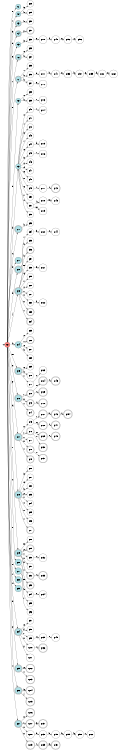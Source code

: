 digraph APTAALF {
__start0 [style = invis, shape = none, label = "", width = 0, height = 0];

rankdir=LR;
size="8,5";

s0 [style="filled", color="black", fillcolor="#ff817b" shape="circle", label="q0"];
s1 [style="filled", color="black", fillcolor="powderblue" shape="circle", label="q1"];
s2 [style="filled", color="black", fillcolor="powderblue" shape="circle", label="q2"];
s3 [style="rounded,filled", color="black", fillcolor="powderblue" shape="doublecircle", label="q3"];
s4 [style="rounded,filled", color="black", fillcolor="powderblue" shape="doublecircle", label="q4"];
s5 [style="filled", color="black", fillcolor="powderblue" shape="circle", label="q5"];
s6 [style="rounded,filled", color="black", fillcolor="powderblue" shape="doublecircle", label="q6"];
s7 [style="rounded,filled", color="black", fillcolor="powderblue" shape="doublecircle", label="q7"];
s8 [style="filled", color="black", fillcolor="powderblue" shape="circle", label="q8"];
s9 [style="filled", color="black", fillcolor="powderblue" shape="circle", label="q9"];
s10 [style="rounded,filled", color="black", fillcolor="powderblue" shape="doublecircle", label="q10"];
s11 [style="filled", color="black", fillcolor="powderblue" shape="circle", label="q11"];
s12 [style="rounded,filled", color="black", fillcolor="powderblue" shape="doublecircle", label="q12"];
s13 [style="rounded,filled", color="black", fillcolor="powderblue" shape="doublecircle", label="q13"];
s14 [style="filled", color="black", fillcolor="powderblue" shape="circle", label="q14"];
s15 [style="rounded,filled", color="black", fillcolor="powderblue" shape="doublecircle", label="q15"];
s16 [style="rounded,filled", color="black", fillcolor="powderblue" shape="doublecircle", label="q16"];
s17 [style="rounded,filled", color="black", fillcolor="powderblue" shape="doublecircle", label="q17"];
s18 [style="rounded,filled", color="black", fillcolor="powderblue" shape="doublecircle", label="q18"];
s19 [style="rounded,filled", color="black", fillcolor="powderblue" shape="doublecircle", label="q19"];
s20 [style="filled", color="black", fillcolor="powderblue" shape="circle", label="q20"];
s21 [style="filled", color="black", fillcolor="powderblue" shape="circle", label="q21"];
s22 [style="filled", color="black", fillcolor="powderblue" shape="circle", label="q22"];
s23 [style="filled", color="black", fillcolor="powderblue" shape="circle", label="q23"];
s24 [style="rounded,filled", color="black", fillcolor="powderblue" shape="doublecircle", label="q24"];
s25 [style="rounded,filled", color="black", fillcolor="powderblue" shape="doublecircle", label="q25"];
s26 [style="rounded,filled", color="black", fillcolor="powderblue" shape="doublecircle", label="q26"];
s27 [style="rounded,filled", color="black", fillcolor="powderblue" shape="doublecircle", label="q27"];
s28 [style="filled", color="black", fillcolor="white" shape="circle", label="q28"];
s29 [style="filled", color="black", fillcolor="white" shape="circle", label="q29"];
s30 [style="filled", color="black", fillcolor="white" shape="circle", label="q30"];
s31 [style="rounded,filled", color="black", fillcolor="white" shape="doublecircle", label="q31"];
s32 [style="filled", color="black", fillcolor="white" shape="circle", label="q32"];
s33 [style="filled", color="black", fillcolor="white" shape="circle", label="q33"];
s34 [style="filled", color="black", fillcolor="white" shape="circle", label="q34"];
s35 [style="filled", color="black", fillcolor="white" shape="circle", label="q35"];
s36 [style="filled", color="black", fillcolor="white" shape="circle", label="q36"];
s37 [style="filled", color="black", fillcolor="white" shape="circle", label="q37"];
s38 [style="filled", color="black", fillcolor="white" shape="circle", label="q38"];
s39 [style="filled", color="black", fillcolor="white" shape="circle", label="q39"];
s40 [style="filled", color="black", fillcolor="white" shape="circle", label="q40"];
s41 [style="filled", color="black", fillcolor="white" shape="circle", label="q41"];
s42 [style="filled", color="black", fillcolor="white" shape="circle", label="q42"];
s43 [style="filled", color="black", fillcolor="white" shape="circle", label="q43"];
s44 [style="filled", color="black", fillcolor="white" shape="circle", label="q44"];
s45 [style="filled", color="black", fillcolor="white" shape="circle", label="q45"];
s46 [style="filled", color="black", fillcolor="white" shape="circle", label="q46"];
s47 [style="filled", color="black", fillcolor="white" shape="circle", label="q47"];
s48 [style="filled", color="black", fillcolor="white" shape="circle", label="q48"];
s49 [style="filled", color="black", fillcolor="white" shape="circle", label="q49"];
s50 [style="filled", color="black", fillcolor="white" shape="circle", label="q50"];
s51 [style="filled", color="black", fillcolor="white" shape="circle", label="q51"];
s52 [style="filled", color="black", fillcolor="white" shape="circle", label="q52"];
s53 [style="filled", color="black", fillcolor="white" shape="circle", label="q53"];
s54 [style="filled", color="black", fillcolor="white" shape="circle", label="q54"];
s55 [style="filled", color="black", fillcolor="white" shape="circle", label="q55"];
s56 [style="rounded,filled", color="black", fillcolor="white" shape="doublecircle", label="q56"];
s57 [style="filled", color="black", fillcolor="white" shape="circle", label="q57"];
s58 [style="filled", color="black", fillcolor="white" shape="circle", label="q58"];
s59 [style="filled", color="black", fillcolor="white" shape="circle", label="q59"];
s60 [style="filled", color="black", fillcolor="white" shape="circle", label="q60"];
s61 [style="filled", color="black", fillcolor="white" shape="circle", label="q61"];
s62 [style="filled", color="black", fillcolor="white" shape="circle", label="q62"];
s63 [style="rounded,filled", color="black", fillcolor="white" shape="doublecircle", label="q63"];
s64 [style="rounded,filled", color="black", fillcolor="white" shape="doublecircle", label="q64"];
s65 [style="filled", color="black", fillcolor="white" shape="circle", label="q65"];
s66 [style="rounded,filled", color="black", fillcolor="white" shape="doublecircle", label="q66"];
s67 [style="filled", color="black", fillcolor="white" shape="circle", label="q67"];
s68 [style="filled", color="black", fillcolor="white" shape="circle", label="q68"];
s69 [style="filled", color="black", fillcolor="white" shape="circle", label="q69"];
s70 [style="filled", color="black", fillcolor="white" shape="circle", label="q70"];
s71 [style="filled", color="black", fillcolor="white" shape="circle", label="q71"];
s72 [style="rounded,filled", color="black", fillcolor="white" shape="doublecircle", label="q72"];
s73 [style="rounded,filled", color="black", fillcolor="white" shape="doublecircle", label="q73"];
s74 [style="rounded,filled", color="black", fillcolor="white" shape="doublecircle", label="q74"];
s75 [style="filled", color="black", fillcolor="white" shape="circle", label="q75"];
s76 [style="rounded,filled", color="black", fillcolor="white" shape="doublecircle", label="q76"];
s77 [style="filled", color="black", fillcolor="white" shape="circle", label="q77"];
s78 [style="rounded,filled", color="black", fillcolor="white" shape="doublecircle", label="q78"];
s79 [style="rounded,filled", color="black", fillcolor="white" shape="doublecircle", label="q79"];
s80 [style="filled", color="black", fillcolor="white" shape="circle", label="q80"];
s81 [style="filled", color="black", fillcolor="white" shape="circle", label="q81"];
s82 [style="filled", color="black", fillcolor="white" shape="circle", label="q82"];
s83 [style="filled", color="black", fillcolor="white" shape="circle", label="q83"];
s84 [style="filled", color="black", fillcolor="white" shape="circle", label="q84"];
s85 [style="filled", color="black", fillcolor="white" shape="circle", label="q85"];
s86 [style="filled", color="black", fillcolor="white" shape="circle", label="q86"];
s87 [style="rounded,filled", color="black", fillcolor="white" shape="doublecircle", label="q87"];
s88 [style="filled", color="black", fillcolor="white" shape="circle", label="q88"];
s89 [style="rounded,filled", color="black", fillcolor="white" shape="doublecircle", label="q89"];
s90 [style="filled", color="black", fillcolor="white" shape="circle", label="q90"];
s91 [style="filled", color="black", fillcolor="white" shape="circle", label="q91"];
s92 [style="rounded,filled", color="black", fillcolor="white" shape="doublecircle", label="q92"];
s93 [style="rounded,filled", color="black", fillcolor="white" shape="doublecircle", label="q93"];
s94 [style="filled", color="black", fillcolor="white" shape="circle", label="q94"];
s95 [style="filled", color="black", fillcolor="white" shape="circle", label="q95"];
s96 [style="filled", color="black", fillcolor="white" shape="circle", label="q96"];
s97 [style="filled", color="black", fillcolor="white" shape="circle", label="q97"];
s98 [style="filled", color="black", fillcolor="white" shape="circle", label="q98"];
s99 [style="filled", color="black", fillcolor="white" shape="circle", label="q99"];
s100 [style="filled", color="black", fillcolor="white" shape="circle", label="q100"];
s101 [style="filled", color="black", fillcolor="white" shape="circle", label="q101"];
s102 [style="rounded,filled", color="black", fillcolor="white" shape="doublecircle", label="q102"];
s103 [style="rounded,filled", color="black", fillcolor="white" shape="doublecircle", label="q103"];
s104 [style="rounded,filled", color="black", fillcolor="white" shape="doublecircle", label="q104"];
s105 [style="rounded,filled", color="black", fillcolor="white" shape="doublecircle", label="q105"];
s106 [style="rounded,filled", color="black", fillcolor="white" shape="doublecircle", label="q106"];
s107 [style="rounded,filled", color="black", fillcolor="white" shape="doublecircle", label="q107"];
s108 [style="filled", color="black", fillcolor="white" shape="circle", label="q108"];
s109 [style="rounded,filled", color="black", fillcolor="white" shape="doublecircle", label="q109"];
s110 [style="filled", color="black", fillcolor="white" shape="circle", label="q110"];
s111 [style="filled", color="black", fillcolor="white" shape="circle", label="q111"];
s112 [style="filled", color="black", fillcolor="white" shape="circle", label="q112"];
s113 [style="filled", color="black", fillcolor="white" shape="circle", label="q113"];
s114 [style="filled", color="black", fillcolor="white" shape="circle", label="q114"];
s115 [style="filled", color="black", fillcolor="white" shape="circle", label="q115"];
s116 [style="filled", color="black", fillcolor="white" shape="circle", label="q116"];
s117 [style="filled", color="black", fillcolor="white" shape="circle", label="q117"];
s118 [style="filled", color="black", fillcolor="white" shape="circle", label="q118"];
s119 [style="filled", color="black", fillcolor="white" shape="circle", label="q119"];
s120 [style="filled", color="black", fillcolor="white" shape="circle", label="q120"];
s121 [style="filled", color="black", fillcolor="white" shape="circle", label="q121"];
s122 [style="filled", color="black", fillcolor="white" shape="circle", label="q122"];
s123 [style="filled", color="black", fillcolor="white" shape="circle", label="q123"];
s124 [style="rounded,filled", color="black", fillcolor="white" shape="doublecircle", label="q124"];
s125 [style="rounded,filled", color="black", fillcolor="white" shape="doublecircle", label="q125"];
s126 [style="rounded,filled", color="black", fillcolor="white" shape="doublecircle", label="q126"];
s127 [style="rounded,filled", color="black", fillcolor="white" shape="doublecircle", label="q127"];
s128 [style="rounded,filled", color="black", fillcolor="white" shape="doublecircle", label="q128"];
s129 [style="rounded,filled", color="black", fillcolor="white" shape="doublecircle", label="q129"];
s130 [style="rounded,filled", color="black", fillcolor="white" shape="doublecircle", label="q130"];
s131 [style="rounded,filled", color="black", fillcolor="white" shape="doublecircle", label="q131"];
s132 [style="filled", color="black", fillcolor="white" shape="circle", label="q132"];
s133 [style="rounded,filled", color="black", fillcolor="white" shape="doublecircle", label="q133"];
s134 [style="filled", color="black", fillcolor="white" shape="circle", label="q134"];
s135 [style="filled", color="black", fillcolor="white" shape="circle", label="q135"];
s136 [style="rounded,filled", color="black", fillcolor="white" shape="doublecircle", label="q136"];
s137 [style="rounded,filled", color="black", fillcolor="white" shape="doublecircle", label="q137"];
s138 [style="filled", color="black", fillcolor="white" shape="circle", label="q138"];
s139 [style="rounded,filled", color="black", fillcolor="white" shape="doublecircle", label="q139"];
s140 [style="filled", color="black", fillcolor="white" shape="circle", label="q140"];
s141 [style="filled", color="black", fillcolor="white" shape="circle", label="q141"];
s142 [style="rounded,filled", color="black", fillcolor="white" shape="doublecircle", label="q142"];
s143 [style="filled", color="black", fillcolor="white" shape="circle", label="q143"];
s144 [style="filled", color="black", fillcolor="white" shape="circle", label="q144"];
s145 [style="rounded,filled", color="black", fillcolor="white" shape="doublecircle", label="q145"];
s146 [style="rounded,filled", color="black", fillcolor="white" shape="doublecircle", label="q146"];
s147 [style="rounded,filled", color="black", fillcolor="white" shape="doublecircle", label="q147"];
s148 [style="rounded,filled", color="black", fillcolor="white" shape="doublecircle", label="q148"];
s149 [style="filled", color="black", fillcolor="white" shape="circle", label="q149"];
s150 [style="filled", color="black", fillcolor="white" shape="circle", label="q150"];
s151 [style="rounded,filled", color="black", fillcolor="white" shape="doublecircle", label="q151"];
s152 [style="filled", color="black", fillcolor="white" shape="circle", label="q152"];
s153 [style="filled", color="black", fillcolor="white" shape="circle", label="q153"];
s154 [style="rounded,filled", color="black", fillcolor="white" shape="doublecircle", label="q154"];
s155 [style="filled", color="black", fillcolor="white" shape="circle", label="q155"];
s156 [style="filled", color="black", fillcolor="white" shape="circle", label="q156"];
s157 [style="filled", color="black", fillcolor="white" shape="circle", label="q157"];
s158 [style="filled", color="black", fillcolor="white" shape="circle", label="q158"];
s159 [style="filled", color="black", fillcolor="white" shape="circle", label="q159"];
s160 [style="filled", color="black", fillcolor="white" shape="circle", label="q160"];
s161 [style="filled", color="black", fillcolor="white" shape="circle", label="q161"];
s162 [style="filled", color="black", fillcolor="white" shape="circle", label="q162"];
subgraph cluster_main { 
	graph [pad=".75", ranksep="0.15", nodesep="0.15"];
	 style=invis; 
	__start0 -> s0 [penwidth=2];
}
s0 -> s1 [label="0"];
s0 -> s2 [label="1"];
s0 -> s3 [label="3"];
s0 -> s4 [label="5"];
s0 -> s5 [label="6"];
s0 -> s6 [label="7"];
s0 -> s7 [label="8"];
s0 -> s8 [label="9"];
s0 -> s9 [label="b"];
s0 -> s10 [label="c"];
s0 -> s11 [label="f"];
s0 -> s12 [label="h"];
s0 -> s13 [label="j"];
s0 -> s14 [label="k"];
s0 -> s15 [label="m"];
s0 -> s16 [label="n"];
s0 -> s17 [label="p"];
s0 -> s18 [label="q"];
s0 -> s19 [label="r"];
s0 -> s20 [label="s"];
s0 -> s21 [label="t"];
s0 -> s22 [label="u"];
s0 -> s23 [label="v"];
s0 -> s24 [label="w"];
s0 -> s25 [label="x"];
s0 -> s26 [label="y"];
s0 -> s27 [label="z"];
s2 -> s28 [label="5"];
s2 -> s29 [label="b"];
s3 -> s30 [label="b"];
s4 -> s31 [label="y"];
s5 -> s32 [label="3"];
s6 -> s33 [label="8"];
s6 -> s34 [label="k"];
s7 -> s35 [label="1"];
s7 -> s36 [label="b"];
s7 -> s37 [label="k"];
s8 -> s38 [label="0"];
s8 -> s39 [label="b"];
s9 -> s40 [label="0"];
s9 -> s41 [label="1"];
s9 -> s42 [label="3"];
s9 -> s43 [label="7"];
s9 -> s44 [label="8"];
s9 -> s45 [label="9"];
s9 -> s46 [label="c"];
s9 -> s47 [label="d"];
s9 -> s48 [label="g"];
s9 -> s49 [label="n"];
s9 -> s50 [label="q"];
s9 -> s51 [label="t"];
s9 -> s52 [label="u"];
s10 -> s53 [label="b"];
s12 -> s54 [label="7"];
s12 -> s55 [label="k"];
s13 -> s56 [label="k"];
s13 -> s57 [label="m"];
s13 -> s58 [label="q"];
s13 -> s59 [label="t"];
s13 -> s60 [label="u"];
s13 -> s61 [label="v"];
s13 -> s62 [label="w"];
s13 -> s63 [label="x"];
s13 -> s64 [label="z"];
s14 -> s65 [label="2"];
s14 -> s66 [label="7"];
s14 -> s67 [label="8"];
s14 -> s68 [label="h"];
s15 -> s69 [label="e"];
s15 -> s70 [label="k"];
s15 -> s71 [label="v"];
s16 -> s72 [label="r"];
s16 -> s73 [label="x"];
s16 -> s74 [label="z"];
s17 -> s75 [label="n"];
s17 -> s76 [label="r"];
s17 -> s77 [label="v"];
s17 -> s78 [label="x"];
s17 -> s79 [label="z"];
s18 -> s80 [label="3"];
s18 -> s81 [label="e"];
s18 -> s82 [label="k"];
s18 -> s83 [label="p"];
s18 -> s84 [label="t"];
s18 -> s85 [label="u"];
s18 -> s86 [label="w"];
s18 -> s87 [label="z"];
s19 -> s88 [label="m"];
s19 -> s89 [label="p"];
s19 -> s90 [label="v"];
s19 -> s91 [label="w"];
s19 -> s92 [label="x"];
s19 -> s93 [label="z"];
s20 -> s94 [label="m"];
s21 -> s95 [label="b"];
s21 -> s96 [label="r"];
s24 -> s97 [label="e"];
s24 -> s98 [label="f"];
s24 -> s99 [label="r"];
s24 -> s100 [label="x"];
s24 -> s101 [label="y"];
s25 -> s102 [label="p"];
s25 -> s103 [label="z"];
s26 -> s104 [label="3"];
s26 -> s105 [label="j"];
s27 -> s106 [label="n"];
s27 -> s107 [label="r"];
s27 -> s108 [label="w"];
s27 -> s109 [label="x"];
s32 -> s110 [label="6"];
s36 -> s111 [label="8"];
s37 -> s112 [label="6"];
s39 -> s113 [label="1"];
s40 -> s114 [label="1"];
s44 -> s115 [label="b"];
s45 -> s116 [label="1"];
s49 -> s117 [label="r"];
s51 -> s118 [label="k"];
s51 -> s119 [label="m"];
s54 -> s120 [label="3"];
s58 -> s121 [label="6"];
s62 -> s122 [label="f"];
s71 -> s123 [label="u"];
s72 -> s124 [label="x"];
s72 -> s125 [label="z"];
s73 -> s126 [label="z"];
s75 -> s127 [label="r"];
s75 -> s128 [label="x"];
s76 -> s129 [label="x"];
s76 -> s130 [label="z"];
s78 -> s131 [label="z"];
s90 -> s132 [label="u"];
s92 -> s133 [label="z"];
s94 -> s134 [label="0"];
s99 -> s135 [label="x"];
s100 -> s136 [label="z"];
s107 -> s137 [label="p"];
s108 -> s138 [label="h"];
s109 -> s139 [label="r"];
s110 -> s140 [label="f"];
s111 -> s141 [label="b"];
s117 -> s142 [label="z"];
s118 -> s143 [label="m"];
s120 -> s144 [label="2"];
s124 -> s145 [label="z"];
s127 -> s146 [label="x"];
s128 -> s147 [label="z"];
s129 -> s148 [label="z"];
s135 -> s149 [label="z"];
s138 -> s150 [label="k"];
s139 -> s151 [label="p"];
s140 -> s152 [label="6"];
s141 -> s153 [label="8"];
s146 -> s154 [label="z"];
s150 -> s155 [label="h"];
s152 -> s156 [label="2"];
s153 -> s157 [label="b"];
s155 -> s158 [label="k"];
s157 -> s159 [label="8"];
s158 -> s160 [label="7"];
s159 -> s161 [label="b"];
s161 -> s162 [label="8"];

}